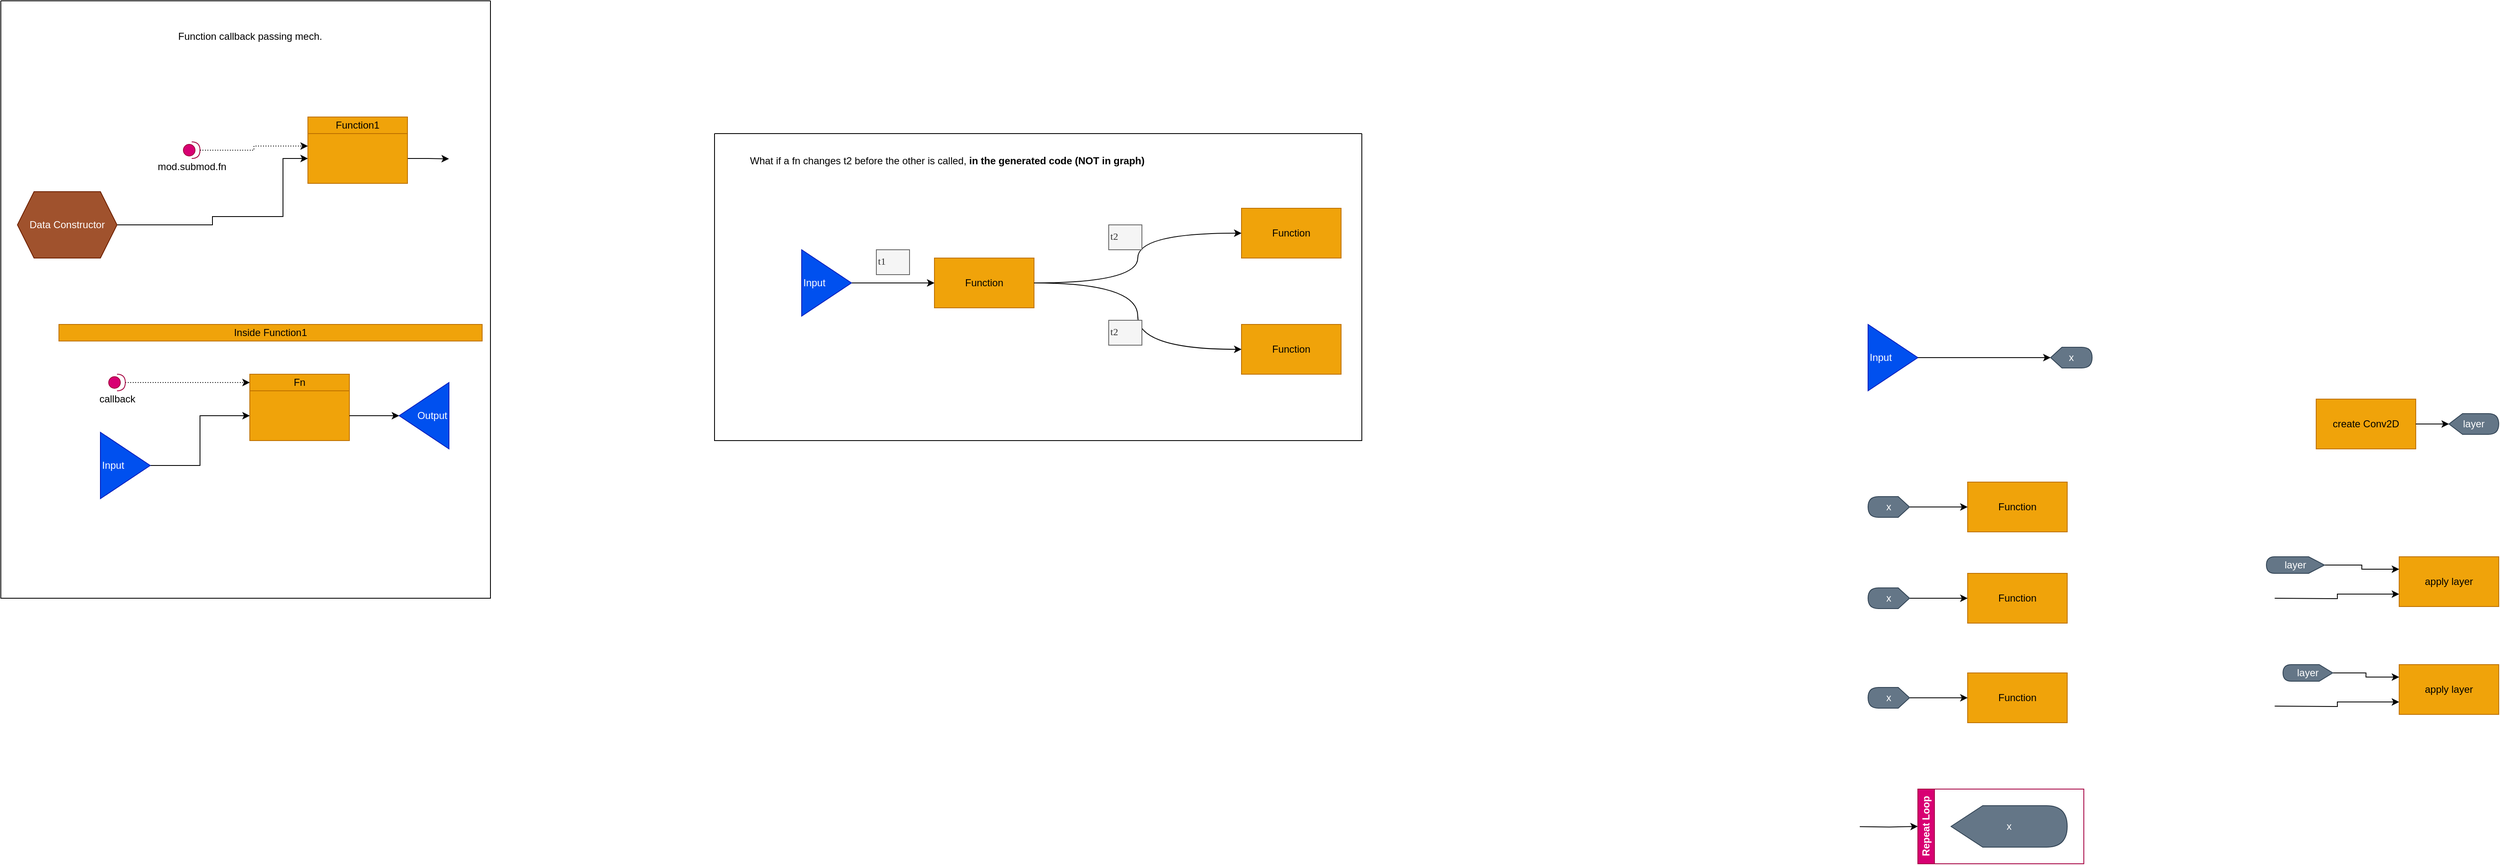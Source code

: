 <mxfile version="21.8.2" type="device">
  <diagram name="Page-1" id="ZP86a43Rf19IXGg5QIQn">
    <mxGraphModel dx="1608" dy="478" grid="1" gridSize="10" guides="1" tooltips="1" connect="1" arrows="1" fold="1" page="0" pageScale="1" pageWidth="850" pageHeight="1100" math="0" shadow="0">
      <root>
        <mxCell id="0" />
        <mxCell id="1" parent="0" />
        <mxCell id="lFOYR73bxAkR1cbV7sU8-32" value="" style="swimlane;startSize=0;" vertex="1" parent="1">
          <mxGeometry x="-690" y="40" width="590" height="720" as="geometry">
            <mxRectangle x="-690" y="40" width="50" height="40" as="alternateBounds" />
          </mxGeometry>
        </mxCell>
        <mxCell id="lFOYR73bxAkR1cbV7sU8-1" value="&lt;font color=&quot;#000000&quot;&gt;mod.submod.fn&lt;/font&gt;" style="shape=providedRequiredInterface;html=1;verticalLabelPosition=bottom;sketch=0;fillColor=#d80073;fontColor=#ffffff;strokeColor=#A50040;" vertex="1" parent="lFOYR73bxAkR1cbV7sU8-32">
          <mxGeometry x="220" y="170" width="20" height="20" as="geometry" />
        </mxCell>
        <mxCell id="lFOYR73bxAkR1cbV7sU8-16" style="edgeStyle=orthogonalEdgeStyle;rounded=0;orthogonalLoop=1;jettySize=auto;html=1;exitX=1;exitY=0.5;exitDx=0;exitDy=0;" edge="1" parent="lFOYR73bxAkR1cbV7sU8-32" source="lFOYR73bxAkR1cbV7sU8-2">
          <mxGeometry relative="1" as="geometry">
            <mxPoint x="540" y="190.429" as="targetPoint" />
          </mxGeometry>
        </mxCell>
        <mxCell id="lFOYR73bxAkR1cbV7sU8-2" value="" style="rounded=0;whiteSpace=wrap;html=1;fillColor=#f0a30a;fontColor=#000000;strokeColor=#BD7000;" vertex="1" parent="lFOYR73bxAkR1cbV7sU8-32">
          <mxGeometry x="370" y="160" width="120" height="60" as="geometry" />
        </mxCell>
        <mxCell id="lFOYR73bxAkR1cbV7sU8-3" style="edgeStyle=orthogonalEdgeStyle;rounded=0;orthogonalLoop=1;jettySize=auto;html=1;exitX=1;exitY=0.5;exitDx=0;exitDy=0;exitPerimeter=0;entryX=0;entryY=0.25;entryDx=0;entryDy=0;dashed=1;dashPattern=1 2;" edge="1" parent="lFOYR73bxAkR1cbV7sU8-32" source="lFOYR73bxAkR1cbV7sU8-1" target="lFOYR73bxAkR1cbV7sU8-2">
          <mxGeometry relative="1" as="geometry" />
        </mxCell>
        <mxCell id="lFOYR73bxAkR1cbV7sU8-6" value="" style="rounded=0;whiteSpace=wrap;html=1;fillColor=#f0a30a;fontColor=#000000;strokeColor=#BD7000;" vertex="1" parent="lFOYR73bxAkR1cbV7sU8-32">
          <mxGeometry x="300" y="470" width="120" height="60" as="geometry" />
        </mxCell>
        <mxCell id="lFOYR73bxAkR1cbV7sU8-7" value="Fn" style="rounded=0;whiteSpace=wrap;html=1;fillColor=#f0a30a;fontColor=#000000;strokeColor=#BD7000;" vertex="1" parent="lFOYR73bxAkR1cbV7sU8-32">
          <mxGeometry x="300" y="450" width="120" height="20" as="geometry" />
        </mxCell>
        <mxCell id="lFOYR73bxAkR1cbV7sU8-9" style="edgeStyle=orthogonalEdgeStyle;rounded=0;orthogonalLoop=1;jettySize=auto;html=1;exitX=1;exitY=0.5;exitDx=0;exitDy=0;exitPerimeter=0;entryX=0;entryY=0.5;entryDx=0;entryDy=0;dashed=1;dashPattern=1 2;" edge="1" parent="lFOYR73bxAkR1cbV7sU8-32" source="lFOYR73bxAkR1cbV7sU8-8" target="lFOYR73bxAkR1cbV7sU8-7">
          <mxGeometry relative="1" as="geometry" />
        </mxCell>
        <mxCell id="lFOYR73bxAkR1cbV7sU8-8" value="&lt;font color=&quot;#000000&quot;&gt;callback&lt;/font&gt;" style="shape=providedRequiredInterface;html=1;verticalLabelPosition=bottom;sketch=0;fillColor=#d80073;fontColor=#ffffff;strokeColor=#A50040;" vertex="1" parent="lFOYR73bxAkR1cbV7sU8-32">
          <mxGeometry x="130" y="450" width="20" height="20" as="geometry" />
        </mxCell>
        <mxCell id="lFOYR73bxAkR1cbV7sU8-10" value="Function1" style="rounded=0;whiteSpace=wrap;html=1;fillColor=#f0a30a;fontColor=#000000;strokeColor=#BD7000;" vertex="1" parent="lFOYR73bxAkR1cbV7sU8-32">
          <mxGeometry x="370" y="140" width="120" height="20" as="geometry" />
        </mxCell>
        <mxCell id="lFOYR73bxAkR1cbV7sU8-12" style="edgeStyle=orthogonalEdgeStyle;rounded=0;orthogonalLoop=1;jettySize=auto;html=1;exitX=1;exitY=0.5;exitDx=0;exitDy=0;entryX=0;entryY=0.5;entryDx=0;entryDy=0;" edge="1" parent="lFOYR73bxAkR1cbV7sU8-32" source="lFOYR73bxAkR1cbV7sU8-11" target="lFOYR73bxAkR1cbV7sU8-2">
          <mxGeometry relative="1" as="geometry">
            <Array as="points">
              <mxPoint x="255" y="270" />
              <mxPoint x="255" y="260" />
              <mxPoint x="340" y="260" />
              <mxPoint x="340" y="190" />
            </Array>
          </mxGeometry>
        </mxCell>
        <mxCell id="lFOYR73bxAkR1cbV7sU8-11" value="Data Constructor" style="shape=hexagon;perimeter=hexagonPerimeter2;whiteSpace=wrap;html=1;fixedSize=1;fillColor=#a0522d;fontColor=#ffffff;strokeColor=#6D1F00;" vertex="1" parent="lFOYR73bxAkR1cbV7sU8-32">
          <mxGeometry x="20" y="230" width="120" height="80" as="geometry" />
        </mxCell>
        <mxCell id="lFOYR73bxAkR1cbV7sU8-13" value="Inside Function1" style="rounded=0;whiteSpace=wrap;html=1;fillColor=#f0a30a;fontColor=#000000;strokeColor=#BD7000;" vertex="1" parent="lFOYR73bxAkR1cbV7sU8-32">
          <mxGeometry x="70" y="390" width="510" height="20" as="geometry" />
        </mxCell>
        <mxCell id="lFOYR73bxAkR1cbV7sU8-15" style="edgeStyle=orthogonalEdgeStyle;rounded=0;orthogonalLoop=1;jettySize=auto;html=1;exitX=1;exitY=0.5;exitDx=0;exitDy=0;entryX=0;entryY=0.5;entryDx=0;entryDy=0;" edge="1" parent="lFOYR73bxAkR1cbV7sU8-32" source="lFOYR73bxAkR1cbV7sU8-14" target="lFOYR73bxAkR1cbV7sU8-6">
          <mxGeometry relative="1" as="geometry">
            <mxPoint x="190" y="560" as="sourcePoint" />
          </mxGeometry>
        </mxCell>
        <mxCell id="lFOYR73bxAkR1cbV7sU8-14" value="Input" style="triangle;whiteSpace=wrap;html=1;align=left;fillColor=#0050ef;fontColor=#ffffff;strokeColor=#001DBC;" vertex="1" parent="lFOYR73bxAkR1cbV7sU8-32">
          <mxGeometry x="120" y="520" width="60" height="80" as="geometry" />
        </mxCell>
        <mxCell id="lFOYR73bxAkR1cbV7sU8-17" value="Output" style="triangle;whiteSpace=wrap;html=1;direction=west;align=right;fillColor=#0050ef;fontColor=#ffffff;strokeColor=#001DBC;" vertex="1" parent="lFOYR73bxAkR1cbV7sU8-32">
          <mxGeometry x="480" y="460" width="60" height="80" as="geometry" />
        </mxCell>
        <mxCell id="lFOYR73bxAkR1cbV7sU8-18" style="edgeStyle=orthogonalEdgeStyle;rounded=0;orthogonalLoop=1;jettySize=auto;html=1;exitX=1;exitY=0.5;exitDx=0;exitDy=0;entryX=1;entryY=0.5;entryDx=0;entryDy=0;" edge="1" parent="lFOYR73bxAkR1cbV7sU8-32" source="lFOYR73bxAkR1cbV7sU8-6" target="lFOYR73bxAkR1cbV7sU8-17">
          <mxGeometry relative="1" as="geometry" />
        </mxCell>
        <mxCell id="lFOYR73bxAkR1cbV7sU8-34" value="Function callback passing mech." style="text;html=1;align=center;verticalAlign=middle;resizable=0;points=[];autosize=1;strokeColor=none;fillColor=none;" vertex="1" parent="lFOYR73bxAkR1cbV7sU8-32">
          <mxGeometry x="200" y="28" width="200" height="30" as="geometry" />
        </mxCell>
        <mxCell id="lFOYR73bxAkR1cbV7sU8-35" value="" style="swimlane;startSize=0;" vertex="1" parent="1">
          <mxGeometry x="170" y="200" width="780" height="370" as="geometry">
            <mxRectangle x="170" y="200" width="50" height="40" as="alternateBounds" />
          </mxGeometry>
        </mxCell>
        <mxCell id="lFOYR73bxAkR1cbV7sU8-19" value="Function" style="rounded=0;whiteSpace=wrap;html=1;fillColor=#f0a30a;fontColor=#000000;strokeColor=#BD7000;" vertex="1" parent="lFOYR73bxAkR1cbV7sU8-35">
          <mxGeometry x="265" y="150" width="120" height="60" as="geometry" />
        </mxCell>
        <mxCell id="lFOYR73bxAkR1cbV7sU8-21" style="edgeStyle=orthogonalEdgeStyle;rounded=0;orthogonalLoop=1;jettySize=auto;html=1;exitX=1;exitY=0.5;exitDx=0;exitDy=0;" edge="1" parent="lFOYR73bxAkR1cbV7sU8-35" source="lFOYR73bxAkR1cbV7sU8-20" target="lFOYR73bxAkR1cbV7sU8-19">
          <mxGeometry relative="1" as="geometry" />
        </mxCell>
        <mxCell id="lFOYR73bxAkR1cbV7sU8-20" value="Input" style="triangle;whiteSpace=wrap;html=1;align=left;fillColor=#0050ef;fontColor=#ffffff;strokeColor=#001DBC;" vertex="1" parent="lFOYR73bxAkR1cbV7sU8-35">
          <mxGeometry x="105" y="140" width="60" height="80" as="geometry" />
        </mxCell>
        <mxCell id="lFOYR73bxAkR1cbV7sU8-22" value="Function" style="rounded=0;whiteSpace=wrap;html=1;fillColor=#f0a30a;fontColor=#000000;strokeColor=#BD7000;" vertex="1" parent="lFOYR73bxAkR1cbV7sU8-35">
          <mxGeometry x="635" y="90" width="120" height="60" as="geometry" />
        </mxCell>
        <mxCell id="lFOYR73bxAkR1cbV7sU8-24" style="edgeStyle=orthogonalEdgeStyle;rounded=0;orthogonalLoop=1;jettySize=auto;html=1;exitX=1;exitY=0.5;exitDx=0;exitDy=0;entryX=0;entryY=0.5;entryDx=0;entryDy=0;curved=1;" edge="1" parent="lFOYR73bxAkR1cbV7sU8-35" source="lFOYR73bxAkR1cbV7sU8-19" target="lFOYR73bxAkR1cbV7sU8-22">
          <mxGeometry relative="1" as="geometry" />
        </mxCell>
        <mxCell id="lFOYR73bxAkR1cbV7sU8-23" value="Function" style="rounded=0;whiteSpace=wrap;html=1;fillColor=#f0a30a;fontColor=#000000;strokeColor=#BD7000;" vertex="1" parent="lFOYR73bxAkR1cbV7sU8-35">
          <mxGeometry x="635" y="230" width="120" height="60" as="geometry" />
        </mxCell>
        <mxCell id="lFOYR73bxAkR1cbV7sU8-25" style="edgeStyle=orthogonalEdgeStyle;rounded=0;orthogonalLoop=1;jettySize=auto;html=1;exitX=1;exitY=0.5;exitDx=0;exitDy=0;entryX=0;entryY=0.5;entryDx=0;entryDy=0;curved=1;" edge="1" parent="lFOYR73bxAkR1cbV7sU8-35" source="lFOYR73bxAkR1cbV7sU8-19" target="lFOYR73bxAkR1cbV7sU8-23">
          <mxGeometry relative="1" as="geometry" />
        </mxCell>
        <mxCell id="lFOYR73bxAkR1cbV7sU8-26" value="t1" style="text;html=1;align=left;verticalAlign=top;whiteSpace=wrap;rounded=0;autosize=1;fontFamily=Lucida Console;fillColor=#f5f5f5;fontColor=#333333;strokeColor=#666666;" vertex="1" parent="lFOYR73bxAkR1cbV7sU8-35">
          <mxGeometry x="195" y="140" width="40" height="30" as="geometry" />
        </mxCell>
        <mxCell id="lFOYR73bxAkR1cbV7sU8-27" value="t2" style="text;html=1;align=left;verticalAlign=top;whiteSpace=wrap;rounded=0;autosize=1;fontFamily=Lucida Console;fillColor=#f5f5f5;fontColor=#333333;strokeColor=#666666;" vertex="1" parent="lFOYR73bxAkR1cbV7sU8-35">
          <mxGeometry x="475" y="110" width="40" height="30" as="geometry" />
        </mxCell>
        <mxCell id="lFOYR73bxAkR1cbV7sU8-28" value="t2" style="text;html=1;align=left;verticalAlign=top;whiteSpace=wrap;rounded=0;autosize=1;fontFamily=Lucida Console;fillColor=#f5f5f5;fontColor=#333333;strokeColor=#666666;" vertex="1" parent="lFOYR73bxAkR1cbV7sU8-35">
          <mxGeometry x="475" y="225" width="40" height="30" as="geometry" />
        </mxCell>
        <mxCell id="lFOYR73bxAkR1cbV7sU8-36" value="What if a fn changes t2 before the other is called, &lt;b&gt;in the generated code (NOT in graph)&lt;/b&gt;" style="text;html=1;align=center;verticalAlign=middle;resizable=0;points=[];autosize=1;strokeColor=none;fillColor=none;" vertex="1" parent="lFOYR73bxAkR1cbV7sU8-35">
          <mxGeometry x="30" y="18" width="500" height="30" as="geometry" />
        </mxCell>
        <mxCell id="lFOYR73bxAkR1cbV7sU8-37" value="x" style="shape=display;whiteSpace=wrap;html=1;fillColor=#647687;strokeColor=#314354;fontColor=#ffffff;size=0.273;" vertex="1" parent="1">
          <mxGeometry x="1780" y="457.5" width="50" height="25" as="geometry" />
        </mxCell>
        <mxCell id="lFOYR73bxAkR1cbV7sU8-38" value="Input" style="triangle;whiteSpace=wrap;html=1;align=left;fillColor=#0050ef;fontColor=#ffffff;strokeColor=#001DBC;" vertex="1" parent="1">
          <mxGeometry x="1560" y="430" width="60" height="80" as="geometry" />
        </mxCell>
        <mxCell id="lFOYR73bxAkR1cbV7sU8-39" style="edgeStyle=orthogonalEdgeStyle;rounded=0;orthogonalLoop=1;jettySize=auto;html=1;exitX=1;exitY=0.5;exitDx=0;exitDy=0;entryX=0;entryY=0.5;entryDx=0;entryDy=0;entryPerimeter=0;" edge="1" parent="1" source="lFOYR73bxAkR1cbV7sU8-38" target="lFOYR73bxAkR1cbV7sU8-37">
          <mxGeometry relative="1" as="geometry" />
        </mxCell>
        <mxCell id="lFOYR73bxAkR1cbV7sU8-40" value="Function" style="rounded=0;whiteSpace=wrap;html=1;fillColor=#f0a30a;fontColor=#000000;strokeColor=#BD7000;" vertex="1" parent="1">
          <mxGeometry x="1680" y="620" width="120" height="60" as="geometry" />
        </mxCell>
        <mxCell id="lFOYR73bxAkR1cbV7sU8-41" value="Function" style="rounded=0;whiteSpace=wrap;html=1;fillColor=#f0a30a;fontColor=#000000;strokeColor=#BD7000;" vertex="1" parent="1">
          <mxGeometry x="1680" y="730" width="120" height="60" as="geometry" />
        </mxCell>
        <mxCell id="lFOYR73bxAkR1cbV7sU8-42" value="Function" style="rounded=0;whiteSpace=wrap;html=1;fillColor=#f0a30a;fontColor=#000000;strokeColor=#BD7000;" vertex="1" parent="1">
          <mxGeometry x="1680" y="850" width="120" height="60" as="geometry" />
        </mxCell>
        <mxCell id="lFOYR73bxAkR1cbV7sU8-46" style="edgeStyle=orthogonalEdgeStyle;rounded=0;orthogonalLoop=1;jettySize=auto;html=1;exitX=0;exitY=0.5;exitDx=0;exitDy=0;exitPerimeter=0;entryX=0;entryY=0.5;entryDx=0;entryDy=0;" edge="1" parent="1" source="lFOYR73bxAkR1cbV7sU8-43" target="lFOYR73bxAkR1cbV7sU8-40">
          <mxGeometry relative="1" as="geometry" />
        </mxCell>
        <mxCell id="lFOYR73bxAkR1cbV7sU8-43" value="x" style="shape=display;whiteSpace=wrap;html=1;fillColor=#647687;strokeColor=#314354;fontColor=#ffffff;size=0.273;direction=west;" vertex="1" parent="1">
          <mxGeometry x="1560" y="637.5" width="50" height="25" as="geometry" />
        </mxCell>
        <mxCell id="lFOYR73bxAkR1cbV7sU8-47" style="edgeStyle=orthogonalEdgeStyle;rounded=0;orthogonalLoop=1;jettySize=auto;html=1;exitX=0;exitY=0.5;exitDx=0;exitDy=0;exitPerimeter=0;" edge="1" parent="1" source="lFOYR73bxAkR1cbV7sU8-44" target="lFOYR73bxAkR1cbV7sU8-41">
          <mxGeometry relative="1" as="geometry" />
        </mxCell>
        <mxCell id="lFOYR73bxAkR1cbV7sU8-44" value="x" style="shape=display;whiteSpace=wrap;html=1;fillColor=#647687;strokeColor=#314354;fontColor=#ffffff;size=0.273;direction=west;" vertex="1" parent="1">
          <mxGeometry x="1560" y="747.5" width="50" height="25" as="geometry" />
        </mxCell>
        <mxCell id="lFOYR73bxAkR1cbV7sU8-48" style="edgeStyle=orthogonalEdgeStyle;rounded=0;orthogonalLoop=1;jettySize=auto;html=1;exitX=0;exitY=0.5;exitDx=0;exitDy=0;exitPerimeter=0;entryX=0;entryY=0.5;entryDx=0;entryDy=0;" edge="1" parent="1" source="lFOYR73bxAkR1cbV7sU8-45" target="lFOYR73bxAkR1cbV7sU8-42">
          <mxGeometry relative="1" as="geometry" />
        </mxCell>
        <mxCell id="lFOYR73bxAkR1cbV7sU8-45" value="x" style="shape=display;whiteSpace=wrap;html=1;fillColor=#647687;strokeColor=#314354;fontColor=#ffffff;size=0.273;direction=west;" vertex="1" parent="1">
          <mxGeometry x="1560" y="867.5" width="50" height="25" as="geometry" />
        </mxCell>
        <mxCell id="lFOYR73bxAkR1cbV7sU8-51" value="create Conv2D" style="rounded=0;whiteSpace=wrap;html=1;fillColor=#f0a30a;fontColor=#000000;strokeColor=#BD7000;" vertex="1" parent="1">
          <mxGeometry x="2100" y="520" width="120" height="60" as="geometry" />
        </mxCell>
        <mxCell id="lFOYR73bxAkR1cbV7sU8-52" value="layer" style="shape=display;whiteSpace=wrap;html=1;fillColor=#647687;strokeColor=#314354;fontColor=#ffffff;size=0.273;" vertex="1" parent="1">
          <mxGeometry x="2260" y="537.5" width="60" height="25" as="geometry" />
        </mxCell>
        <mxCell id="lFOYR73bxAkR1cbV7sU8-53" style="edgeStyle=orthogonalEdgeStyle;rounded=0;orthogonalLoop=1;jettySize=auto;html=1;exitX=1;exitY=0.5;exitDx=0;exitDy=0;entryX=0;entryY=0.5;entryDx=0;entryDy=0;entryPerimeter=0;" edge="1" parent="1" source="lFOYR73bxAkR1cbV7sU8-51" target="lFOYR73bxAkR1cbV7sU8-52">
          <mxGeometry relative="1" as="geometry" />
        </mxCell>
        <mxCell id="lFOYR73bxAkR1cbV7sU8-56" style="edgeStyle=orthogonalEdgeStyle;rounded=0;orthogonalLoop=1;jettySize=auto;html=1;exitX=0;exitY=0.75;exitDx=0;exitDy=0;entryX=0;entryY=0.75;entryDx=0;entryDy=0;" edge="1" parent="1" target="lFOYR73bxAkR1cbV7sU8-54">
          <mxGeometry relative="1" as="geometry">
            <mxPoint x="2050" y="760" as="sourcePoint" />
          </mxGeometry>
        </mxCell>
        <mxCell id="lFOYR73bxAkR1cbV7sU8-54" value="apply layer" style="rounded=0;whiteSpace=wrap;html=1;fillColor=#f0a30a;fontColor=#000000;strokeColor=#BD7000;" vertex="1" parent="1">
          <mxGeometry x="2200" y="710" width="120" height="60" as="geometry" />
        </mxCell>
        <mxCell id="lFOYR73bxAkR1cbV7sU8-76" style="edgeStyle=orthogonalEdgeStyle;rounded=0;orthogonalLoop=1;jettySize=auto;html=1;exitX=0;exitY=0.5;exitDx=0;exitDy=0;exitPerimeter=0;entryX=0;entryY=0.25;entryDx=0;entryDy=0;" edge="1" parent="1" source="lFOYR73bxAkR1cbV7sU8-55" target="lFOYR73bxAkR1cbV7sU8-54">
          <mxGeometry relative="1" as="geometry" />
        </mxCell>
        <mxCell id="lFOYR73bxAkR1cbV7sU8-55" value="layer" style="shape=display;whiteSpace=wrap;html=1;fillColor=#647687;strokeColor=#314354;fontColor=#ffffff;size=0.273;direction=west;" vertex="1" parent="1">
          <mxGeometry x="2040" y="710" width="70" height="20" as="geometry" />
        </mxCell>
        <mxCell id="lFOYR73bxAkR1cbV7sU8-57" style="edgeStyle=orthogonalEdgeStyle;rounded=0;orthogonalLoop=1;jettySize=auto;html=1;exitX=0;exitY=0.75;exitDx=0;exitDy=0;entryX=0;entryY=0.75;entryDx=0;entryDy=0;" edge="1" target="lFOYR73bxAkR1cbV7sU8-58" parent="1">
          <mxGeometry relative="1" as="geometry">
            <mxPoint x="2050" y="890" as="sourcePoint" />
          </mxGeometry>
        </mxCell>
        <mxCell id="lFOYR73bxAkR1cbV7sU8-58" value="apply layer" style="rounded=0;whiteSpace=wrap;html=1;fillColor=#f0a30a;fontColor=#000000;strokeColor=#BD7000;" vertex="1" parent="1">
          <mxGeometry x="2200" y="840" width="120" height="60" as="geometry" />
        </mxCell>
        <mxCell id="lFOYR73bxAkR1cbV7sU8-77" style="edgeStyle=orthogonalEdgeStyle;rounded=0;orthogonalLoop=1;jettySize=auto;html=1;exitX=0;exitY=0.5;exitDx=0;exitDy=0;exitPerimeter=0;entryX=0;entryY=0.25;entryDx=0;entryDy=0;" edge="1" parent="1" source="lFOYR73bxAkR1cbV7sU8-59" target="lFOYR73bxAkR1cbV7sU8-58">
          <mxGeometry relative="1" as="geometry" />
        </mxCell>
        <mxCell id="lFOYR73bxAkR1cbV7sU8-59" value="layer" style="shape=display;whiteSpace=wrap;html=1;fillColor=#647687;strokeColor=#314354;fontColor=#ffffff;size=0.273;direction=west;" vertex="1" parent="1">
          <mxGeometry x="2060" y="840" width="60" height="20" as="geometry" />
        </mxCell>
        <mxCell id="lFOYR73bxAkR1cbV7sU8-64" style="edgeStyle=orthogonalEdgeStyle;rounded=0;orthogonalLoop=1;jettySize=auto;html=1;exitX=0;exitY=0.5;exitDx=0;exitDy=0;entryX=0;entryY=0.5;entryDx=0;entryDy=0;" edge="1" parent="1" target="lFOYR73bxAkR1cbV7sU8-61">
          <mxGeometry relative="1" as="geometry">
            <mxPoint x="1550" y="1035.212" as="sourcePoint" />
          </mxGeometry>
        </mxCell>
        <mxCell id="lFOYR73bxAkR1cbV7sU8-61" value="Repeat Loop" style="swimlane;html=1;startSize=20;horizontal=0;childLayout=flowLayout;flowOrientation=west;resizable=1;interRankCellSpacing=50;containerType=tree;fontSize=12;container=1;autosize=0;fillColor=#d80073;fontColor=#ffffff;strokeColor=#A50040;" vertex="1" parent="1">
          <mxGeometry x="1620" y="990" width="200" height="90" as="geometry">
            <mxRectangle x="870" y="880" width="40" height="100" as="alternateBounds" />
          </mxGeometry>
        </mxCell>
        <mxCell id="lFOYR73bxAkR1cbV7sU8-63" value="x" style="shape=display;whiteSpace=wrap;html=1;fillColor=#647687;strokeColor=#314354;fontColor=#ffffff;size=0.273;" vertex="1" parent="lFOYR73bxAkR1cbV7sU8-61">
          <mxGeometry x="40" y="20" width="140" height="50" as="geometry" />
        </mxCell>
      </root>
    </mxGraphModel>
  </diagram>
</mxfile>
